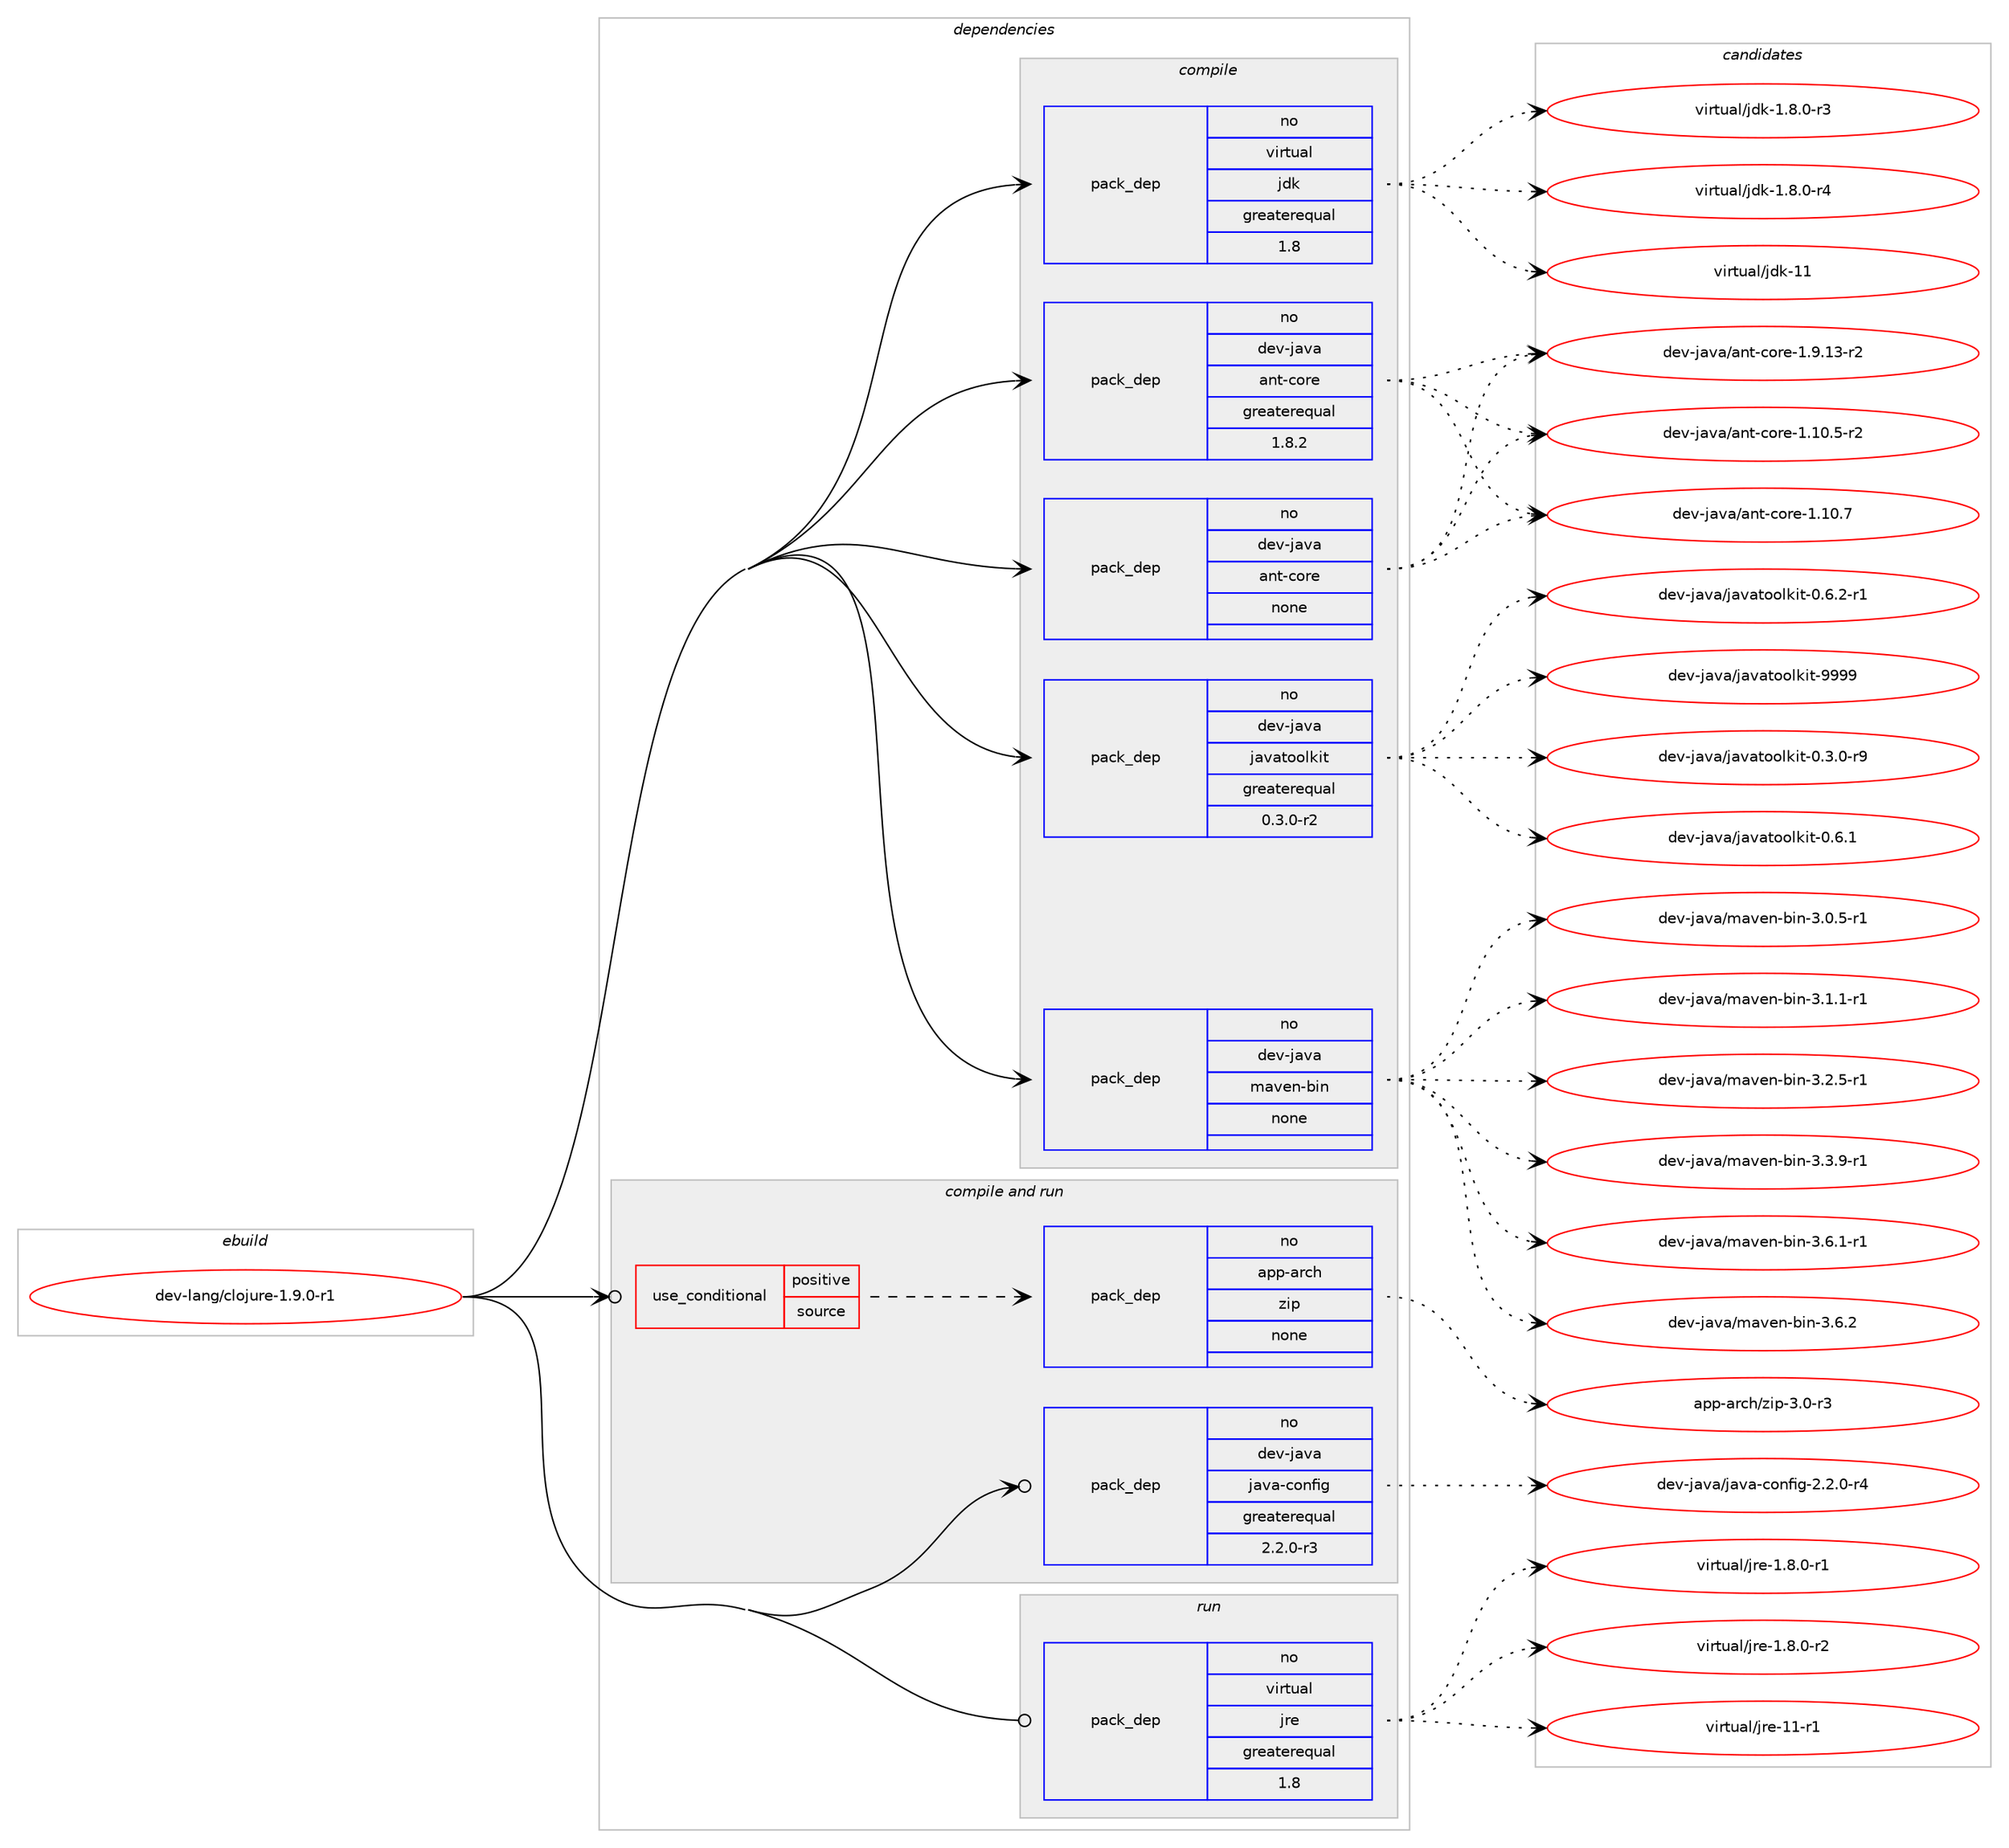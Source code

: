 digraph prolog {

# *************
# Graph options
# *************

newrank=true;
concentrate=true;
compound=true;
graph [rankdir=LR,fontname=Helvetica,fontsize=10,ranksep=1.5];#, ranksep=2.5, nodesep=0.2];
edge  [arrowhead=vee];
node  [fontname=Helvetica,fontsize=10];

# **********
# The ebuild
# **********

subgraph cluster_leftcol {
color=gray;
rank=same;
label=<<i>ebuild</i>>;
id [label="dev-lang/clojure-1.9.0-r1", color=red, width=4, href="../dev-lang/clojure-1.9.0-r1.svg"];
}

# ****************
# The dependencies
# ****************

subgraph cluster_midcol {
color=gray;
label=<<i>dependencies</i>>;
subgraph cluster_compile {
fillcolor="#eeeeee";
style=filled;
label=<<i>compile</i>>;
subgraph pack416733 {
dependency557514 [label=<<TABLE BORDER="0" CELLBORDER="1" CELLSPACING="0" CELLPADDING="4" WIDTH="220"><TR><TD ROWSPAN="6" CELLPADDING="30">pack_dep</TD></TR><TR><TD WIDTH="110">no</TD></TR><TR><TD>dev-java</TD></TR><TR><TD>ant-core</TD></TR><TR><TD>greaterequal</TD></TR><TR><TD>1.8.2</TD></TR></TABLE>>, shape=none, color=blue];
}
id:e -> dependency557514:w [weight=20,style="solid",arrowhead="vee"];
subgraph pack416734 {
dependency557515 [label=<<TABLE BORDER="0" CELLBORDER="1" CELLSPACING="0" CELLPADDING="4" WIDTH="220"><TR><TD ROWSPAN="6" CELLPADDING="30">pack_dep</TD></TR><TR><TD WIDTH="110">no</TD></TR><TR><TD>dev-java</TD></TR><TR><TD>ant-core</TD></TR><TR><TD>none</TD></TR><TR><TD></TD></TR></TABLE>>, shape=none, color=blue];
}
id:e -> dependency557515:w [weight=20,style="solid",arrowhead="vee"];
subgraph pack416735 {
dependency557516 [label=<<TABLE BORDER="0" CELLBORDER="1" CELLSPACING="0" CELLPADDING="4" WIDTH="220"><TR><TD ROWSPAN="6" CELLPADDING="30">pack_dep</TD></TR><TR><TD WIDTH="110">no</TD></TR><TR><TD>dev-java</TD></TR><TR><TD>javatoolkit</TD></TR><TR><TD>greaterequal</TD></TR><TR><TD>0.3.0-r2</TD></TR></TABLE>>, shape=none, color=blue];
}
id:e -> dependency557516:w [weight=20,style="solid",arrowhead="vee"];
subgraph pack416736 {
dependency557517 [label=<<TABLE BORDER="0" CELLBORDER="1" CELLSPACING="0" CELLPADDING="4" WIDTH="220"><TR><TD ROWSPAN="6" CELLPADDING="30">pack_dep</TD></TR><TR><TD WIDTH="110">no</TD></TR><TR><TD>dev-java</TD></TR><TR><TD>maven-bin</TD></TR><TR><TD>none</TD></TR><TR><TD></TD></TR></TABLE>>, shape=none, color=blue];
}
id:e -> dependency557517:w [weight=20,style="solid",arrowhead="vee"];
subgraph pack416737 {
dependency557518 [label=<<TABLE BORDER="0" CELLBORDER="1" CELLSPACING="0" CELLPADDING="4" WIDTH="220"><TR><TD ROWSPAN="6" CELLPADDING="30">pack_dep</TD></TR><TR><TD WIDTH="110">no</TD></TR><TR><TD>virtual</TD></TR><TR><TD>jdk</TD></TR><TR><TD>greaterequal</TD></TR><TR><TD>1.8</TD></TR></TABLE>>, shape=none, color=blue];
}
id:e -> dependency557518:w [weight=20,style="solid",arrowhead="vee"];
}
subgraph cluster_compileandrun {
fillcolor="#eeeeee";
style=filled;
label=<<i>compile and run</i>>;
subgraph cond129580 {
dependency557519 [label=<<TABLE BORDER="0" CELLBORDER="1" CELLSPACING="0" CELLPADDING="4"><TR><TD ROWSPAN="3" CELLPADDING="10">use_conditional</TD></TR><TR><TD>positive</TD></TR><TR><TD>source</TD></TR></TABLE>>, shape=none, color=red];
subgraph pack416738 {
dependency557520 [label=<<TABLE BORDER="0" CELLBORDER="1" CELLSPACING="0" CELLPADDING="4" WIDTH="220"><TR><TD ROWSPAN="6" CELLPADDING="30">pack_dep</TD></TR><TR><TD WIDTH="110">no</TD></TR><TR><TD>app-arch</TD></TR><TR><TD>zip</TD></TR><TR><TD>none</TD></TR><TR><TD></TD></TR></TABLE>>, shape=none, color=blue];
}
dependency557519:e -> dependency557520:w [weight=20,style="dashed",arrowhead="vee"];
}
id:e -> dependency557519:w [weight=20,style="solid",arrowhead="odotvee"];
subgraph pack416739 {
dependency557521 [label=<<TABLE BORDER="0" CELLBORDER="1" CELLSPACING="0" CELLPADDING="4" WIDTH="220"><TR><TD ROWSPAN="6" CELLPADDING="30">pack_dep</TD></TR><TR><TD WIDTH="110">no</TD></TR><TR><TD>dev-java</TD></TR><TR><TD>java-config</TD></TR><TR><TD>greaterequal</TD></TR><TR><TD>2.2.0-r3</TD></TR></TABLE>>, shape=none, color=blue];
}
id:e -> dependency557521:w [weight=20,style="solid",arrowhead="odotvee"];
}
subgraph cluster_run {
fillcolor="#eeeeee";
style=filled;
label=<<i>run</i>>;
subgraph pack416740 {
dependency557522 [label=<<TABLE BORDER="0" CELLBORDER="1" CELLSPACING="0" CELLPADDING="4" WIDTH="220"><TR><TD ROWSPAN="6" CELLPADDING="30">pack_dep</TD></TR><TR><TD WIDTH="110">no</TD></TR><TR><TD>virtual</TD></TR><TR><TD>jre</TD></TR><TR><TD>greaterequal</TD></TR><TR><TD>1.8</TD></TR></TABLE>>, shape=none, color=blue];
}
id:e -> dependency557522:w [weight=20,style="solid",arrowhead="odot"];
}
}

# **************
# The candidates
# **************

subgraph cluster_choices {
rank=same;
color=gray;
label=<<i>candidates</i>>;

subgraph choice416733 {
color=black;
nodesep=1;
choice10010111845106971189747971101164599111114101454946494846534511450 [label="dev-java/ant-core-1.10.5-r2", color=red, width=4,href="../dev-java/ant-core-1.10.5-r2.svg"];
choice1001011184510697118974797110116459911111410145494649484655 [label="dev-java/ant-core-1.10.7", color=red, width=4,href="../dev-java/ant-core-1.10.7.svg"];
choice10010111845106971189747971101164599111114101454946574649514511450 [label="dev-java/ant-core-1.9.13-r2", color=red, width=4,href="../dev-java/ant-core-1.9.13-r2.svg"];
dependency557514:e -> choice10010111845106971189747971101164599111114101454946494846534511450:w [style=dotted,weight="100"];
dependency557514:e -> choice1001011184510697118974797110116459911111410145494649484655:w [style=dotted,weight="100"];
dependency557514:e -> choice10010111845106971189747971101164599111114101454946574649514511450:w [style=dotted,weight="100"];
}
subgraph choice416734 {
color=black;
nodesep=1;
choice10010111845106971189747971101164599111114101454946494846534511450 [label="dev-java/ant-core-1.10.5-r2", color=red, width=4,href="../dev-java/ant-core-1.10.5-r2.svg"];
choice1001011184510697118974797110116459911111410145494649484655 [label="dev-java/ant-core-1.10.7", color=red, width=4,href="../dev-java/ant-core-1.10.7.svg"];
choice10010111845106971189747971101164599111114101454946574649514511450 [label="dev-java/ant-core-1.9.13-r2", color=red, width=4,href="../dev-java/ant-core-1.9.13-r2.svg"];
dependency557515:e -> choice10010111845106971189747971101164599111114101454946494846534511450:w [style=dotted,weight="100"];
dependency557515:e -> choice1001011184510697118974797110116459911111410145494649484655:w [style=dotted,weight="100"];
dependency557515:e -> choice10010111845106971189747971101164599111114101454946574649514511450:w [style=dotted,weight="100"];
}
subgraph choice416735 {
color=black;
nodesep=1;
choice1001011184510697118974710697118971161111111081071051164548465146484511457 [label="dev-java/javatoolkit-0.3.0-r9", color=red, width=4,href="../dev-java/javatoolkit-0.3.0-r9.svg"];
choice100101118451069711897471069711897116111111108107105116454846544649 [label="dev-java/javatoolkit-0.6.1", color=red, width=4,href="../dev-java/javatoolkit-0.6.1.svg"];
choice1001011184510697118974710697118971161111111081071051164548465446504511449 [label="dev-java/javatoolkit-0.6.2-r1", color=red, width=4,href="../dev-java/javatoolkit-0.6.2-r1.svg"];
choice1001011184510697118974710697118971161111111081071051164557575757 [label="dev-java/javatoolkit-9999", color=red, width=4,href="../dev-java/javatoolkit-9999.svg"];
dependency557516:e -> choice1001011184510697118974710697118971161111111081071051164548465146484511457:w [style=dotted,weight="100"];
dependency557516:e -> choice100101118451069711897471069711897116111111108107105116454846544649:w [style=dotted,weight="100"];
dependency557516:e -> choice1001011184510697118974710697118971161111111081071051164548465446504511449:w [style=dotted,weight="100"];
dependency557516:e -> choice1001011184510697118974710697118971161111111081071051164557575757:w [style=dotted,weight="100"];
}
subgraph choice416736 {
color=black;
nodesep=1;
choice100101118451069711897471099711810111045981051104551464846534511449 [label="dev-java/maven-bin-3.0.5-r1", color=red, width=4,href="../dev-java/maven-bin-3.0.5-r1.svg"];
choice100101118451069711897471099711810111045981051104551464946494511449 [label="dev-java/maven-bin-3.1.1-r1", color=red, width=4,href="../dev-java/maven-bin-3.1.1-r1.svg"];
choice100101118451069711897471099711810111045981051104551465046534511449 [label="dev-java/maven-bin-3.2.5-r1", color=red, width=4,href="../dev-java/maven-bin-3.2.5-r1.svg"];
choice100101118451069711897471099711810111045981051104551465146574511449 [label="dev-java/maven-bin-3.3.9-r1", color=red, width=4,href="../dev-java/maven-bin-3.3.9-r1.svg"];
choice100101118451069711897471099711810111045981051104551465446494511449 [label="dev-java/maven-bin-3.6.1-r1", color=red, width=4,href="../dev-java/maven-bin-3.6.1-r1.svg"];
choice10010111845106971189747109971181011104598105110455146544650 [label="dev-java/maven-bin-3.6.2", color=red, width=4,href="../dev-java/maven-bin-3.6.2.svg"];
dependency557517:e -> choice100101118451069711897471099711810111045981051104551464846534511449:w [style=dotted,weight="100"];
dependency557517:e -> choice100101118451069711897471099711810111045981051104551464946494511449:w [style=dotted,weight="100"];
dependency557517:e -> choice100101118451069711897471099711810111045981051104551465046534511449:w [style=dotted,weight="100"];
dependency557517:e -> choice100101118451069711897471099711810111045981051104551465146574511449:w [style=dotted,weight="100"];
dependency557517:e -> choice100101118451069711897471099711810111045981051104551465446494511449:w [style=dotted,weight="100"];
dependency557517:e -> choice10010111845106971189747109971181011104598105110455146544650:w [style=dotted,weight="100"];
}
subgraph choice416737 {
color=black;
nodesep=1;
choice11810511411611797108471061001074549465646484511451 [label="virtual/jdk-1.8.0-r3", color=red, width=4,href="../virtual/jdk-1.8.0-r3.svg"];
choice11810511411611797108471061001074549465646484511452 [label="virtual/jdk-1.8.0-r4", color=red, width=4,href="../virtual/jdk-1.8.0-r4.svg"];
choice1181051141161179710847106100107454949 [label="virtual/jdk-11", color=red, width=4,href="../virtual/jdk-11.svg"];
dependency557518:e -> choice11810511411611797108471061001074549465646484511451:w [style=dotted,weight="100"];
dependency557518:e -> choice11810511411611797108471061001074549465646484511452:w [style=dotted,weight="100"];
dependency557518:e -> choice1181051141161179710847106100107454949:w [style=dotted,weight="100"];
}
subgraph choice416738 {
color=black;
nodesep=1;
choice9711211245971149910447122105112455146484511451 [label="app-arch/zip-3.0-r3", color=red, width=4,href="../app-arch/zip-3.0-r3.svg"];
dependency557520:e -> choice9711211245971149910447122105112455146484511451:w [style=dotted,weight="100"];
}
subgraph choice416739 {
color=black;
nodesep=1;
choice10010111845106971189747106971189745991111101021051034550465046484511452 [label="dev-java/java-config-2.2.0-r4", color=red, width=4,href="../dev-java/java-config-2.2.0-r4.svg"];
dependency557521:e -> choice10010111845106971189747106971189745991111101021051034550465046484511452:w [style=dotted,weight="100"];
}
subgraph choice416740 {
color=black;
nodesep=1;
choice11810511411611797108471061141014549465646484511449 [label="virtual/jre-1.8.0-r1", color=red, width=4,href="../virtual/jre-1.8.0-r1.svg"];
choice11810511411611797108471061141014549465646484511450 [label="virtual/jre-1.8.0-r2", color=red, width=4,href="../virtual/jre-1.8.0-r2.svg"];
choice11810511411611797108471061141014549494511449 [label="virtual/jre-11-r1", color=red, width=4,href="../virtual/jre-11-r1.svg"];
dependency557522:e -> choice11810511411611797108471061141014549465646484511449:w [style=dotted,weight="100"];
dependency557522:e -> choice11810511411611797108471061141014549465646484511450:w [style=dotted,weight="100"];
dependency557522:e -> choice11810511411611797108471061141014549494511449:w [style=dotted,weight="100"];
}
}

}
